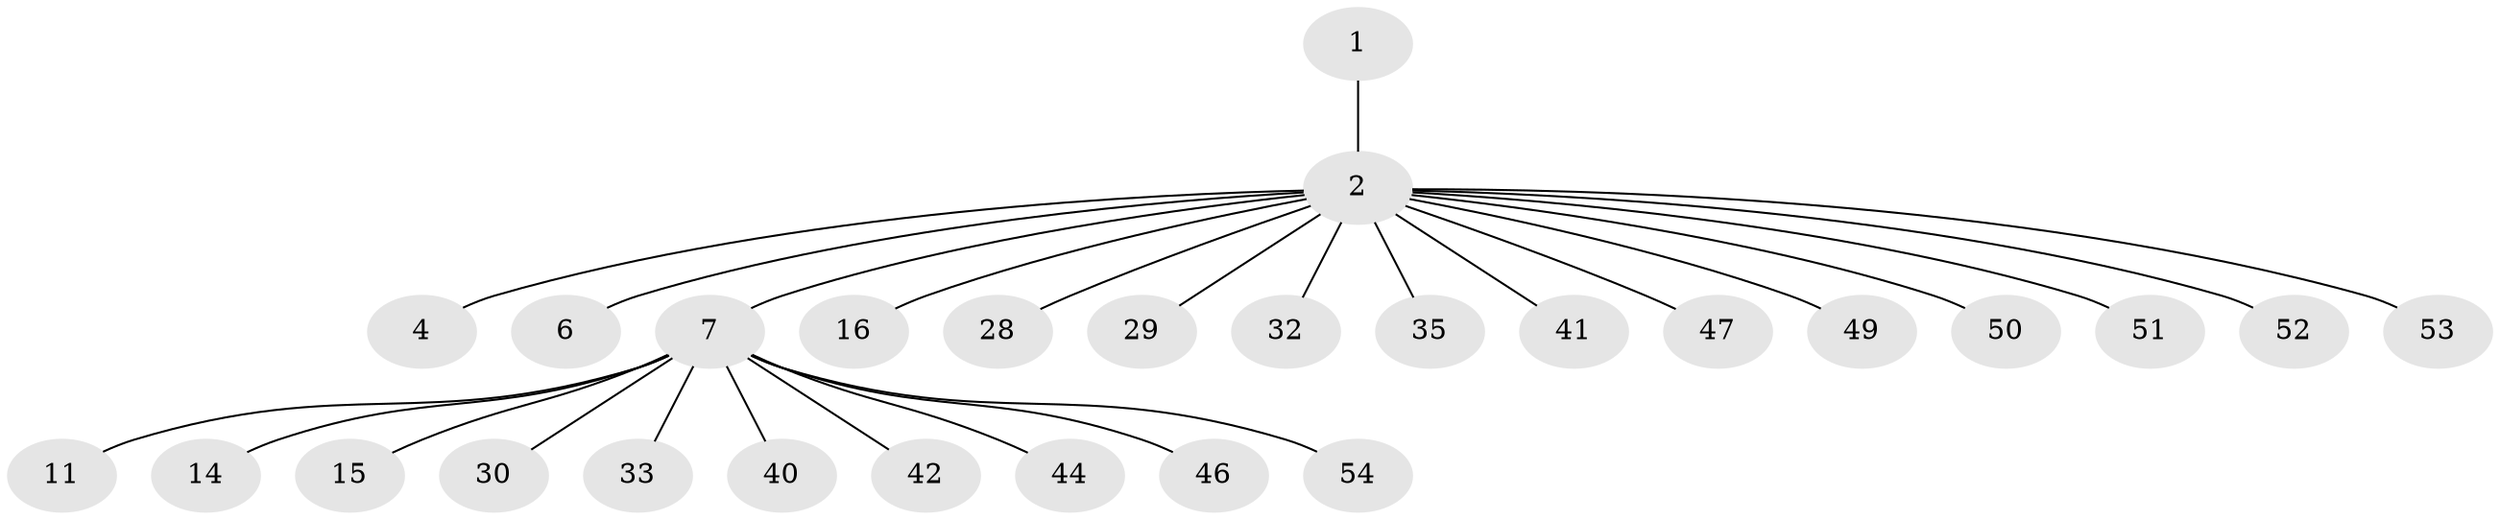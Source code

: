// original degree distribution, {1: 0.6296296296296297, 17: 0.018518518518518517, 4: 0.018518518518518517, 3: 0.05555555555555555, 11: 0.018518518518518517, 2: 0.24074074074074073, 7: 0.018518518518518517}
// Generated by graph-tools (version 1.1) at 2025/48/03/09/25 04:48:52]
// undirected, 27 vertices, 26 edges
graph export_dot {
graph [start="1"]
  node [color=gray90,style=filled];
  1;
  2;
  4;
  6;
  7 [super="+5"];
  11;
  14;
  15;
  16;
  28;
  29 [super="+26"];
  30 [super="+20"];
  32;
  33;
  35;
  40 [super="+36"];
  41 [super="+27"];
  42;
  44 [super="+24"];
  46;
  47 [super="+43"];
  49 [super="+37+38+39+45"];
  50 [super="+48"];
  51 [super="+8"];
  52;
  53;
  54;
  1 -- 2;
  2 -- 4;
  2 -- 6;
  2 -- 7 [weight=2];
  2 -- 16;
  2 -- 28;
  2 -- 32;
  2 -- 35;
  2 -- 52;
  2 -- 53;
  2 -- 51;
  2 -- 49;
  2 -- 29;
  2 -- 41;
  2 -- 47;
  2 -- 50;
  7 -- 11;
  7 -- 14;
  7 -- 15;
  7 -- 33;
  7 -- 42;
  7 -- 46;
  7 -- 54;
  7 -- 30;
  7 -- 44;
  7 -- 40;
}
